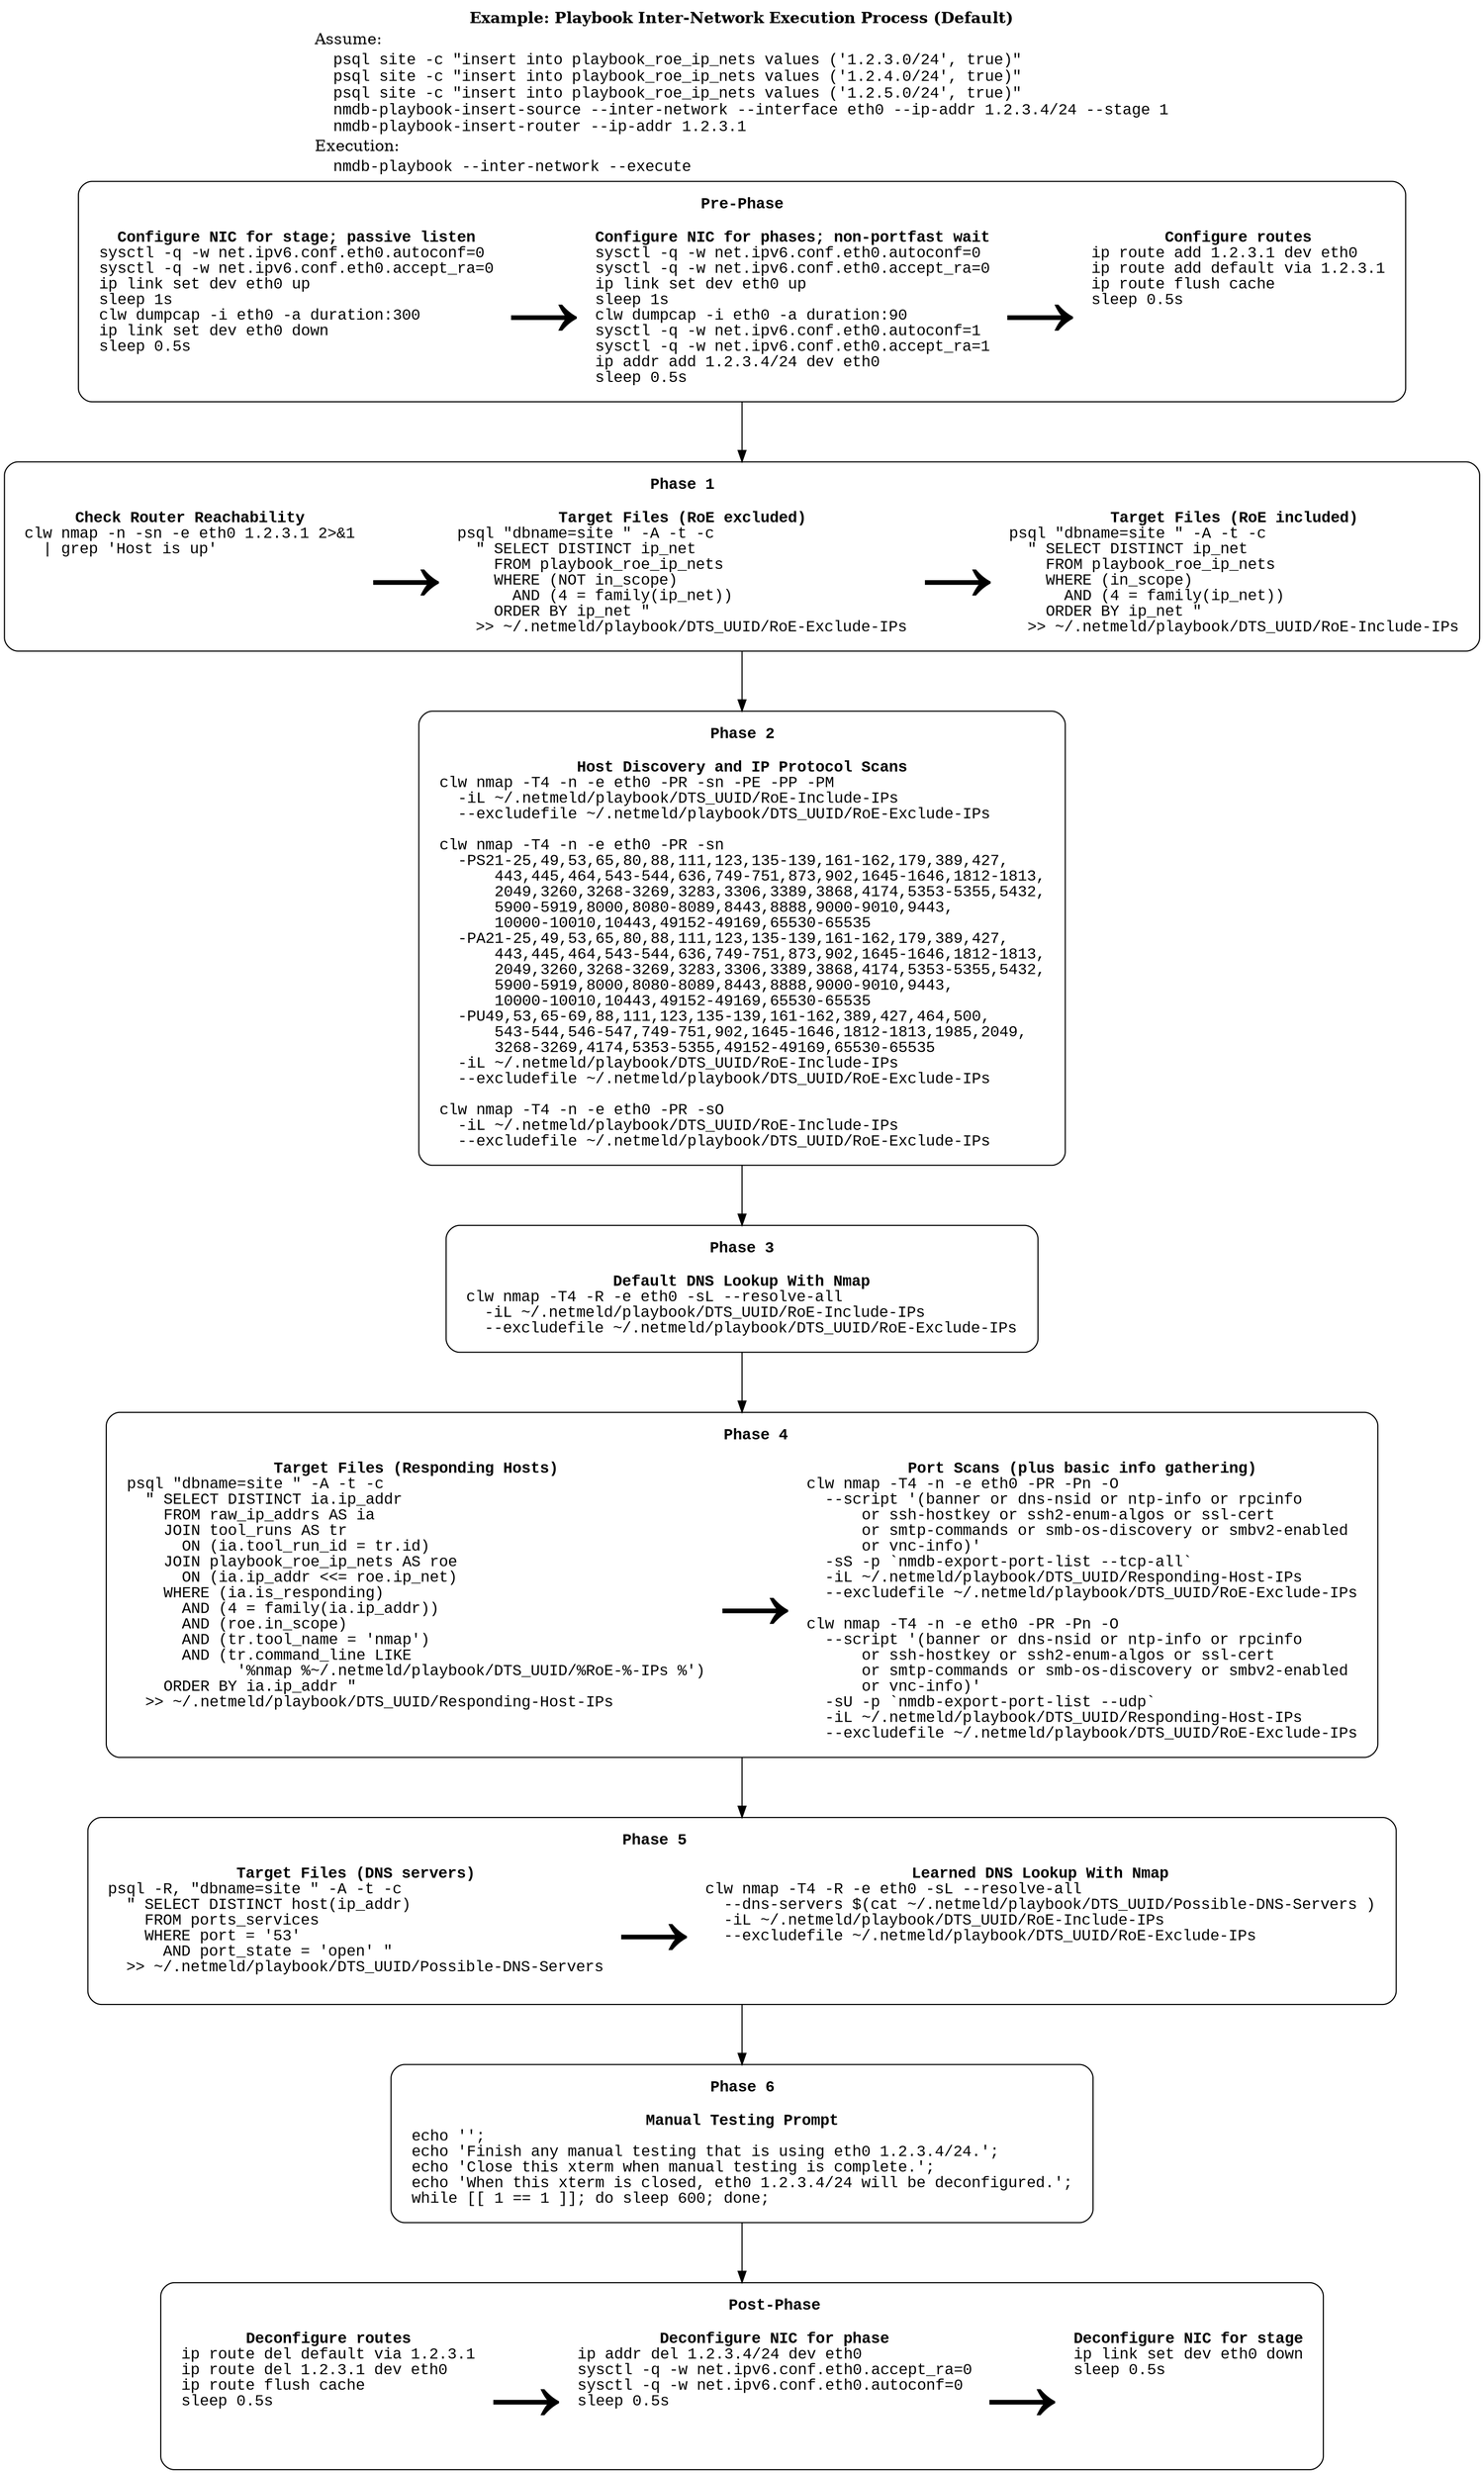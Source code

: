 digraph G {
  rankdir=TB;
  nodesep=1.50;
  ranksep=0.75;
  newrank=true;
  splines=spline;
  compound=true;

  labelloc="top";
  label=<
<table border="0" cellborder="0" cellspacing="1" cellpadding="1">
<tr><td><b>Example: Playbook Inter-Network Execution Process (Default)</b></td></tr>
<tr><td align="left">Assume:</td></tr>
<tr><td balign="left"><font face="liberation mono">
  psql site -c "insert into playbook_roe_ip_nets values ('1.2.3.0/24', true)"
<br/>
  psql site -c "insert into playbook_roe_ip_nets values ('1.2.4.0/24', true)"
<br/>
  psql site -c "insert into playbook_roe_ip_nets values ('1.2.5.0/24', true)"
<br/>
  nmdb-playbook-insert-source --inter-network --interface eth0 --ip-addr 1.2.3.4/24 --stage 1
<br/>
  nmdb-playbook-insert-router --ip-addr 1.2.3.1
<br/>
</font></td></tr>
<tr><td align="left">Execution:</td></tr>
<tr><td align="left"><font face="liberation mono">
  nmdb-playbook --inter-network --execute
</font></td></tr>
</table>
  >;

  node[shape="box" style="rounded" fontname="liberation mono"];

  pre_phase [
    label=<
<table border="0" cellborder="0" cellspacing="5" cellpadding="5">

<tr><td colspan="5"><b>Pre-Phase</b></td></tr>

<tr>
<td valign="top" balign="left">
<b>Configure NIC for stage; passive listen</b>
<br align="center"/>
<font face="liberation mono">
sysctl -q -w net.ipv6.conf.eth0.autoconf=0
<br/>
sysctl -q -w net.ipv6.conf.eth0.accept_ra=0
<br/>
ip link set dev eth0 up
<br/>
sleep 1s
<br/>
clw dumpcap -i eth0 -a duration:300
<br/>
ip link set dev eth0 down
<br/>
sleep 0.5s
<br/>
</font>
</td>

<td><font point-size="100">&rarr;</font></td>

<td valign="top" balign="left">
<b>Configure NIC for phases; non-portfast wait</b>
<br align="center"/>
<font face="liberation mono">
sysctl -q -w net.ipv6.conf.eth0.autoconf=0
<br/>
sysctl -q -w net.ipv6.conf.eth0.accept_ra=0
<br/>
ip link set dev eth0 up
<br/>
sleep 1s
<br/>
clw dumpcap -i eth0 -a duration:90
<br/>
sysctl -q -w net.ipv6.conf.eth0.autoconf=1
<br/>
sysctl -q -w net.ipv6.conf.eth0.accept_ra=1
<br/>
ip addr add 1.2.3.4/24 dev eth0
<br/>
sleep 0.5s
<br/>
</font>
</td>

<td><font point-size="100">&rarr;</font></td>

<td valign="top" balign="left">
<b>Configure routes</b>
<br align="center"/>
<font face="liberation mono">
ip route add 1.2.3.1 dev eth0
<br/>
ip route add default via 1.2.3.1
<br/>
ip route flush cache
<br/>
sleep 0.5s
<br/>
</font>
</td>
</tr>
</table>
    >];

  phase1 [label=<
<table border="0" cellborder="0" cellspacing="5" cellpadding="5">

<tr>
<td></td>
<td></td>
<td><b>Phase 1</b></td>
<td></td>
<td></td>
</tr>

<tr>
<td valign="top" balign="left">
<b>Check Router Reachability</b>
<br align="center"/>
<font face="liberation mono">
clw nmap -n -sn -e eth0 1.2.3.1 2&gt;&amp;1
<br/>
  | grep 'Host is up'
<br/>
</font>
</td>

<td><font point-size="100">&rarr;</font></td>

<td valign="top" balign="left">
<b>Target Files (RoE excluded)</b>
<br align="center"/>
<font face="liberation mono">
psql "dbname=site " -A -t -c
<br/>
  " SELECT DISTINCT ip_net
<br/>
    FROM playbook_roe_ip_nets
<br/>
    WHERE (NOT in_scope)
<br/>
      AND (4 = family(ip_net))
<br/>
    ORDER BY ip_net "
<br/>
  &gt;&gt; ~/.netmeld/playbook/DTS_UUID/RoE-Exclude-IPs
<br/>
</font>
</td>

<td><font point-size="100">&rarr;</font></td>

<td valign="top" balign="left">
<b>Target Files (RoE included)</b>
<br align="center"/>
<font face="liberation mono">
psql "dbname=site " -A -t -c
<br/>
  " SELECT DISTINCT ip_net
<br/>
    FROM playbook_roe_ip_nets
<br/>
    WHERE (in_scope)
<br/>
      AND (4 = family(ip_net))
<br/>
    ORDER BY ip_net "
<br/>
  &gt;&gt; ~/.netmeld/playbook/DTS_UUID/RoE-Include-IPs
<br/>
</font>
</td>
</tr>
</table>
    >];

  phase2 [label=<
<table border="0" cellborder="0" cellspacing="5" cellpadding="5">

<tr>
<td><b>Phase 2</b></td>
</tr>

<tr>
<td valign="top" balign="left">
<b>Host Discovery and IP Protocol Scans</b>
<br align="center"/>
<font face="liberation mono">
clw nmap -T4 -n -e eth0 -PR -sn -PE -PP -PM
<br/>
  -iL ~/.netmeld/playbook/DTS_UUID/RoE-Include-IPs
<br/>
  --excludefile ~/.netmeld/playbook/DTS_UUID/RoE-Exclude-IPs
<br/>
<br/>
clw nmap -T4 -n -e eth0 -PR -sn
<br/>
  -PS21-25,49,53,65,80,88,111,123,135-139,161-162,179,389,427,
<br/>
      443,445,464,543-544,636,749-751,873,902,1645-1646,1812-1813,
<br/>
      2049,3260,3268-3269,3283,3306,3389,3868,4174,5353-5355,5432,
<br/>
      5900-5919,8000,8080-8089,8443,8888,9000-9010,9443,
<br/>
      10000-10010,10443,49152-49169,65530-65535
<br/>
  -PA21-25,49,53,65,80,88,111,123,135-139,161-162,179,389,427,
<br/>
      443,445,464,543-544,636,749-751,873,902,1645-1646,1812-1813,
<br/>
      2049,3260,3268-3269,3283,3306,3389,3868,4174,5353-5355,5432,
<br/>
      5900-5919,8000,8080-8089,8443,8888,9000-9010,9443,
<br/>
      10000-10010,10443,49152-49169,65530-65535
<br/>
  -PU49,53,65-69,88,111,123,135-139,161-162,389,427,464,500,
<br/>
      543-544,546-547,749-751,902,1645-1646,1812-1813,1985,2049,
<br/>
      3268-3269,4174,5353-5355,49152-49169,65530-65535
<br/>
  -iL ~/.netmeld/playbook/DTS_UUID/RoE-Include-IPs
<br/>
  --excludefile ~/.netmeld/playbook/DTS_UUID/RoE-Exclude-IPs
<br/>
<br/>
clw nmap -T4 -n -e eth0 -PR -sO
<br/>
  -iL ~/.netmeld/playbook/DTS_UUID/RoE-Include-IPs
<br/>
  --excludefile ~/.netmeld/playbook/DTS_UUID/RoE-Exclude-IPs
<br/>
</font>
</td>
</tr>

</table>
    >];

  phase3 [label=<
<table border="0" cellborder="0" cellspacing="5" cellpadding="5">

<tr>
<td><b>Phase 3</b></td>
</tr>

<tr>
<td valign="top" balign="left">
<b>Default DNS Lookup With Nmap</b>
<br align="center"/>
<font face="liberation mono">
clw nmap -T4 -R -e eth0 -sL --resolve-all
<br/>
  -iL ~/.netmeld/playbook/DTS_UUID/RoE-Include-IPs
<br/>
  --excludefile ~/.netmeld/playbook/DTS_UUID/RoE-Exclude-IPs
<br/>
</font>
</td>
</tr>

</table>
    >];

  phase4 [label=<
<table border="0" cellborder="0" cellspacing="5" cellpadding="5">

<tr>
<td></td>
<td><b>Phase 4</b></td>
<td></td>
</tr>

<tr>
<td valign="top" balign="left">
<b>Target Files (Responding Hosts)</b>
<br align="center"/>
<font face="liberation mono">
psql "dbname=site " -A -t -c
<br/>
  " SELECT DISTINCT ia.ip_addr
<br/>
    FROM raw_ip_addrs AS ia
<br/>
    JOIN tool_runs AS tr
<br/>
      ON (ia.tool_run_id = tr.id)
<br/>
    JOIN playbook_roe_ip_nets AS roe
<br/>
      ON (ia.ip_addr &lt;&lt;= roe.ip_net)
<br/>
    WHERE (ia.is_responding)
<br/>
      AND (4 = family(ia.ip_addr))
<br/>
      AND (roe.in_scope)
<br/>
      AND (tr.tool_name = 'nmap')
<br/>
      AND (tr.command_line LIKE
<br/>
            '%nmap %~/.netmeld/playbook/DTS_UUID/%RoE-%-IPs %')
<br/>
    ORDER BY ia.ip_addr "
<br/>
  &gt;&gt; ~/.netmeld/playbook/DTS_UUID/Responding-Host-IPs
<br/>
</font>
</td>

<td><font point-size="100">&rarr;</font></td>

<td valign="top" balign="left">
<b>Port Scans (plus basic info gathering)</b>
<br align="center"/>
<font face="liberation mono">
clw nmap -T4 -n -e eth0 -PR -Pn -O
<br/>
  --script '(banner or dns-nsid or ntp-info or rpcinfo
<br/>
      or ssh-hostkey or ssh2-enum-algos or ssl-cert
<br/>
      or smtp-commands or smb-os-discovery or smbv2-enabled
<br/>
      or vnc-info)'
<br/>
  -sS -p `nmdb-export-port-list --tcp-all`
<br/>
  -iL ~/.netmeld/playbook/DTS_UUID/Responding-Host-IPs
<br/>
  --excludefile ~/.netmeld/playbook/DTS_UUID/RoE-Exclude-IPs
<br/>
<br/>
clw nmap -T4 -n -e eth0 -PR -Pn -O
<br/>
  --script '(banner or dns-nsid or ntp-info or rpcinfo
<br/>
      or ssh-hostkey or ssh2-enum-algos or ssl-cert
<br/>
      or smtp-commands or smb-os-discovery or smbv2-enabled
<br/>
      or vnc-info)'
<br/>
  -sU -p `nmdb-export-port-list --udp`
<br/>
  -iL ~/.netmeld/playbook/DTS_UUID/Responding-Host-IPs
<br/>
  --excludefile ~/.netmeld/playbook/DTS_UUID/RoE-Exclude-IPs
<br/>
</font>
</td>
</tr>

</table>
    >];

  phase5 [label=<
<table border="0" cellborder="0" cellspacing="5" cellpadding="5">

<tr>
<td></td>
<td><b>Phase 5</b></td>
<td></td>
</tr>

<tr>
<td valign="top" balign="left">
<b>Target Files (DNS servers)</b>
<br align="center"/>
<font face="liberation mono">
psql -R, "dbname=site " -A -t -c
<br/>
  " SELECT DISTINCT host(ip_addr)
<br/>
    FROM ports_services
<br/>
    WHERE port = '53'
<br/>
      AND port_state = 'open' "
<br/>
  &gt;&gt; ~/.netmeld/playbook/DTS_UUID/Possible-DNS-Servers
<br/>
</font>
</td>

<td><font point-size="100">&rarr;</font></td>

<td valign="top" balign="left">
<b>Learned DNS Lookup With Nmap</b>
<br align="center"/>
<font face="liberation mono">
clw nmap -T4 -R -e eth0 -sL --resolve-all
<br/>
  --dns-servers $(cat ~/.netmeld/playbook/DTS_UUID/Possible-DNS-Servers )
<br/>
  -iL ~/.netmeld/playbook/DTS_UUID/RoE-Include-IPs
<br/>
  --excludefile ~/.netmeld/playbook/DTS_UUID/RoE-Exclude-IPs
<br/>
</font>
</td>
</tr>

</table>
    >];

  phase6 [label=<
<table border="0" cellborder="0" cellspacing="5" cellpadding="5">

<tr>
<td><b>Phase 6</b></td>
</tr>

<tr>
<td valign="top" balign="left">
<b>Manual Testing Prompt</b>
<br align="center"/>
<font face="liberation mono">
echo '';
<br/>
echo 'Finish any manual testing that is using eth0 1.2.3.4/24.';
<br/>
echo 'Close this xterm when manual testing is complete.';
<br/>
echo 'When this xterm is closed, eth0 1.2.3.4/24 will be deconfigured.';
<br/>
while [[ 1 == 1 ]]; do sleep 600; done;
<br/>
</font>
</td>
</tr>

</table>
    >];

  post_phase [label=<
<table border="0" cellborder="0" cellspacing="5" cellpadding="5">

<tr>
<td></td>
<td></td>
<td><b>Post-Phase</b></td>
<td></td>
<td></td>
</tr>

<tr>
<td valign="top" balign="left">
<b>Deconfigure routes</b>
<br align="center"/>
<font face="liberation mono">
ip route del default via 1.2.3.1
<br/>
ip route del 1.2.3.1 dev eth0
<br/>
ip route flush cache
<br/>
sleep 0.5s
<br/>
</font>
</td>

<td><font point-size="100">&rarr;</font></td>

<td valign="top" balign="left">
<b>Deconfigure NIC for phase</b>
<br align="center"/>
<font face="liberation mono">
ip addr del 1.2.3.4/24 dev eth0
<br/>
sysctl -q -w net.ipv6.conf.eth0.accept_ra=0
<br/>
sysctl -q -w net.ipv6.conf.eth0.autoconf=0
<br/>
sleep 0.5s
<br/>
</font>
</td>

<td><font point-size="100">&rarr;</font></td>

<td valign="top" balign="left">
<b>Deconfigure NIC for stage</b>
<br align="center"/>
<font face="liberation mono">
ip link set dev eth0 down
<br/>
sleep 0.5s
<br/>
</font>
</td>

</tr>

</table>
    >];

  {
    pre_phase
      ->phase1
      ->phase2
      ->phase3
      ->phase4
      ->phase5
      ->phase6
      ->post_phase
    ;
  }
}
